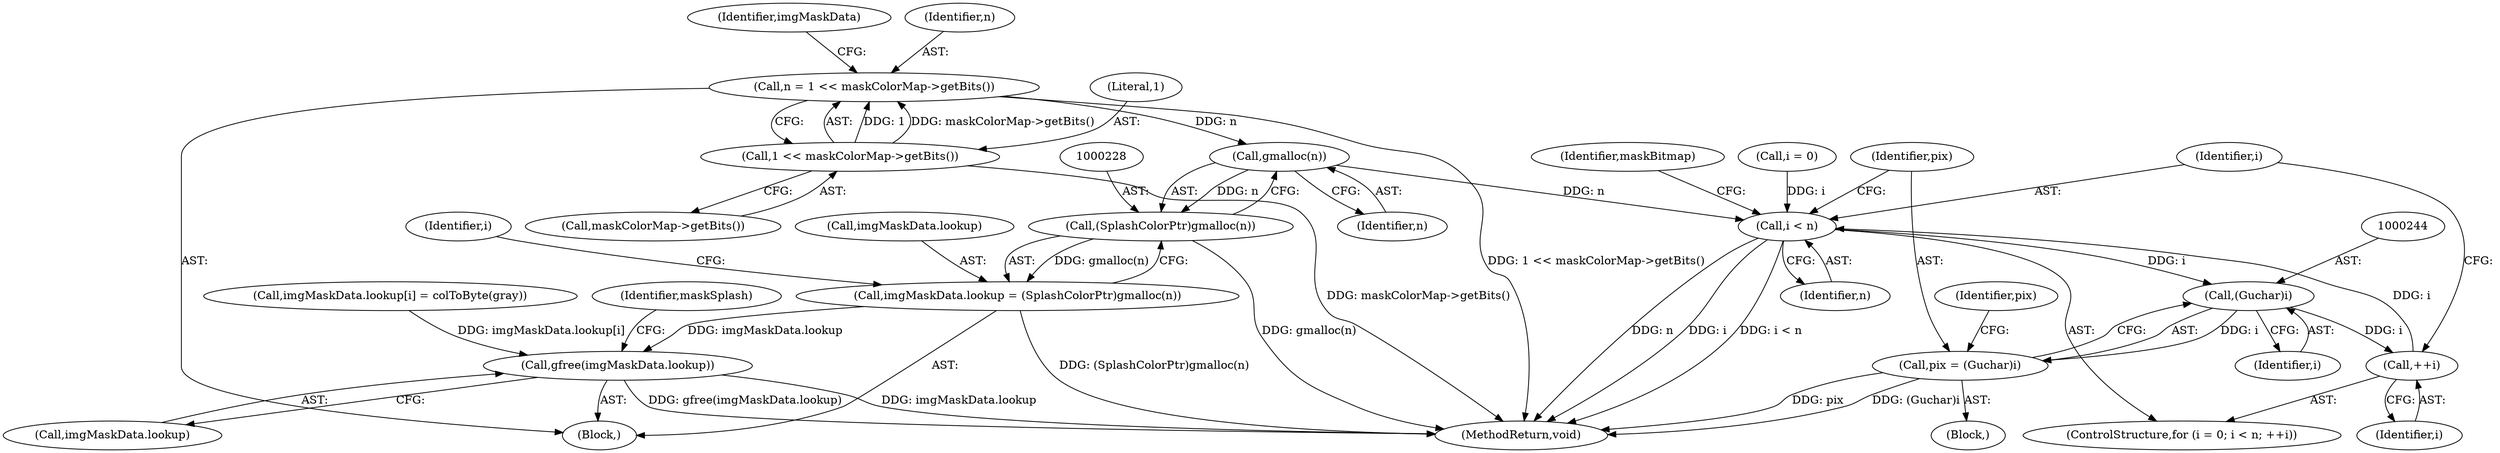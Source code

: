 digraph "0_poppler_7b2d314a61fd0e12f47c62996cb49ec0d1ba747a_12@API" {
"1000229" [label="(Call,gmalloc(n))"];
"1000218" [label="(Call,n = 1 << maskColorMap->getBits())"];
"1000220" [label="(Call,1 << maskColorMap->getBits())"];
"1000227" [label="(Call,(SplashColorPtr)gmalloc(n))"];
"1000223" [label="(Call,imgMaskData.lookup = (SplashColorPtr)gmalloc(n))"];
"1000288" [label="(Call,gfree(imgMaskData.lookup))"];
"1000235" [label="(Call,i < n)"];
"1000243" [label="(Call,(Guchar)i)"];
"1000238" [label="(Call,++i)"];
"1000241" [label="(Call,pix = (Guchar)i)"];
"1000220" [label="(Call,1 << maskColorMap->getBits())"];
"1000260" [label="(Identifier,maskBitmap)"];
"1000227" [label="(Call,(SplashColorPtr)gmalloc(n))"];
"1000245" [label="(Identifier,i)"];
"1000229" [label="(Call,gmalloc(n))"];
"1000236" [label="(Identifier,i)"];
"1000293" [label="(Identifier,maskSplash)"];
"1000224" [label="(Call,imgMaskData.lookup)"];
"1000218" [label="(Call,n = 1 << maskColorMap->getBits())"];
"1000233" [label="(Identifier,i)"];
"1000225" [label="(Identifier,imgMaskData)"];
"1000237" [label="(Identifier,n)"];
"1000241" [label="(Call,pix = (Guchar)i)"];
"1000239" [label="(Identifier,i)"];
"1000235" [label="(Call,i < n)"];
"1000219" [label="(Identifier,n)"];
"1000240" [label="(Block,)"];
"1000288" [label="(Call,gfree(imgMaskData.lookup))"];
"1000243" [label="(Call,(Guchar)i)"];
"1000242" [label="(Identifier,pix)"];
"1000289" [label="(Call,imgMaskData.lookup)"];
"1000248" [label="(Identifier,pix)"];
"1000232" [label="(Call,i = 0)"];
"1000238" [label="(Call,++i)"];
"1000222" [label="(Call,maskColorMap->getBits())"];
"1000221" [label="(Literal,1)"];
"1000231" [label="(ControlStructure,for (i = 0; i < n; ++i))"];
"1000230" [label="(Identifier,n)"];
"1000662" [label="(MethodReturn,void)"];
"1000223" [label="(Call,imgMaskData.lookup = (SplashColorPtr)gmalloc(n))"];
"1000251" [label="(Call,imgMaskData.lookup[i] = colToByte(gray))"];
"1000111" [label="(Block,)"];
"1000229" -> "1000227"  [label="AST: "];
"1000229" -> "1000230"  [label="CFG: "];
"1000230" -> "1000229"  [label="AST: "];
"1000227" -> "1000229"  [label="CFG: "];
"1000229" -> "1000227"  [label="DDG: n"];
"1000218" -> "1000229"  [label="DDG: n"];
"1000229" -> "1000235"  [label="DDG: n"];
"1000218" -> "1000111"  [label="AST: "];
"1000218" -> "1000220"  [label="CFG: "];
"1000219" -> "1000218"  [label="AST: "];
"1000220" -> "1000218"  [label="AST: "];
"1000225" -> "1000218"  [label="CFG: "];
"1000218" -> "1000662"  [label="DDG: 1 << maskColorMap->getBits()"];
"1000220" -> "1000218"  [label="DDG: 1"];
"1000220" -> "1000218"  [label="DDG: maskColorMap->getBits()"];
"1000220" -> "1000222"  [label="CFG: "];
"1000221" -> "1000220"  [label="AST: "];
"1000222" -> "1000220"  [label="AST: "];
"1000220" -> "1000662"  [label="DDG: maskColorMap->getBits()"];
"1000227" -> "1000223"  [label="AST: "];
"1000228" -> "1000227"  [label="AST: "];
"1000223" -> "1000227"  [label="CFG: "];
"1000227" -> "1000662"  [label="DDG: gmalloc(n)"];
"1000227" -> "1000223"  [label="DDG: gmalloc(n)"];
"1000223" -> "1000111"  [label="AST: "];
"1000224" -> "1000223"  [label="AST: "];
"1000233" -> "1000223"  [label="CFG: "];
"1000223" -> "1000662"  [label="DDG: (SplashColorPtr)gmalloc(n)"];
"1000223" -> "1000288"  [label="DDG: imgMaskData.lookup"];
"1000288" -> "1000111"  [label="AST: "];
"1000288" -> "1000289"  [label="CFG: "];
"1000289" -> "1000288"  [label="AST: "];
"1000293" -> "1000288"  [label="CFG: "];
"1000288" -> "1000662"  [label="DDG: imgMaskData.lookup"];
"1000288" -> "1000662"  [label="DDG: gfree(imgMaskData.lookup)"];
"1000251" -> "1000288"  [label="DDG: imgMaskData.lookup[i]"];
"1000235" -> "1000231"  [label="AST: "];
"1000235" -> "1000237"  [label="CFG: "];
"1000236" -> "1000235"  [label="AST: "];
"1000237" -> "1000235"  [label="AST: "];
"1000242" -> "1000235"  [label="CFG: "];
"1000260" -> "1000235"  [label="CFG: "];
"1000235" -> "1000662"  [label="DDG: n"];
"1000235" -> "1000662"  [label="DDG: i"];
"1000235" -> "1000662"  [label="DDG: i < n"];
"1000238" -> "1000235"  [label="DDG: i"];
"1000232" -> "1000235"  [label="DDG: i"];
"1000235" -> "1000243"  [label="DDG: i"];
"1000243" -> "1000241"  [label="AST: "];
"1000243" -> "1000245"  [label="CFG: "];
"1000244" -> "1000243"  [label="AST: "];
"1000245" -> "1000243"  [label="AST: "];
"1000241" -> "1000243"  [label="CFG: "];
"1000243" -> "1000238"  [label="DDG: i"];
"1000243" -> "1000241"  [label="DDG: i"];
"1000238" -> "1000231"  [label="AST: "];
"1000238" -> "1000239"  [label="CFG: "];
"1000239" -> "1000238"  [label="AST: "];
"1000236" -> "1000238"  [label="CFG: "];
"1000241" -> "1000240"  [label="AST: "];
"1000242" -> "1000241"  [label="AST: "];
"1000248" -> "1000241"  [label="CFG: "];
"1000241" -> "1000662"  [label="DDG: pix"];
"1000241" -> "1000662"  [label="DDG: (Guchar)i"];
}
